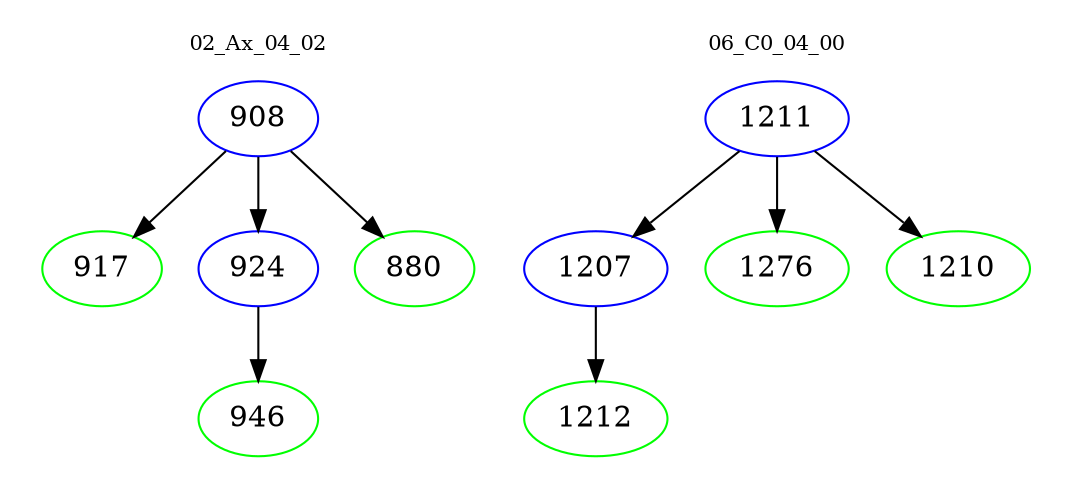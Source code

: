 digraph{
subgraph cluster_0 {
color = white
label = "02_Ax_04_02";
fontsize=10;
T0_908 [label="908", color="blue"]
T0_908 -> T0_917 [color="black"]
T0_917 [label="917", color="green"]
T0_908 -> T0_924 [color="black"]
T0_924 [label="924", color="blue"]
T0_924 -> T0_946 [color="black"]
T0_946 [label="946", color="green"]
T0_908 -> T0_880 [color="black"]
T0_880 [label="880", color="green"]
}
subgraph cluster_1 {
color = white
label = "06_C0_04_00";
fontsize=10;
T1_1211 [label="1211", color="blue"]
T1_1211 -> T1_1207 [color="black"]
T1_1207 [label="1207", color="blue"]
T1_1207 -> T1_1212 [color="black"]
T1_1212 [label="1212", color="green"]
T1_1211 -> T1_1276 [color="black"]
T1_1276 [label="1276", color="green"]
T1_1211 -> T1_1210 [color="black"]
T1_1210 [label="1210", color="green"]
}
}
